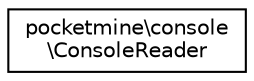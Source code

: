 digraph "Graphical Class Hierarchy"
{
 // INTERACTIVE_SVG=YES
 // LATEX_PDF_SIZE
  edge [fontname="Helvetica",fontsize="10",labelfontname="Helvetica",labelfontsize="10"];
  node [fontname="Helvetica",fontsize="10",shape=record];
  rankdir="LR";
  Node0 [label="pocketmine\\console\l\\ConsoleReader",height=0.2,width=0.4,color="black", fillcolor="white", style="filled",URL="$d9/d8a/classpocketmine_1_1console_1_1_console_reader.html",tooltip=" "];
}
